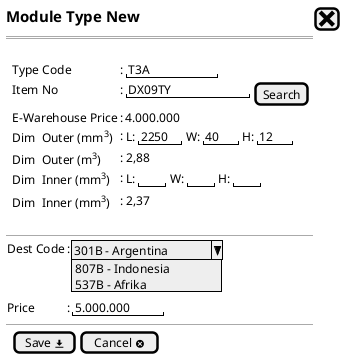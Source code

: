 @startsalt
{
  <size:15><b>Module Type New|[<size:25><&x>]|*
  ==
  .
  {   
    .|Type Code         |: |" T3A       "|*
    .|Item No           |: |" DX09TY        "| [Search] |* 
    .|E-Warehouse Price |: | 4.000.000          |*
    .|Dim  Outer (mm<sup>3</sup>) |: {L:|" 2250"|W:|" 40 "|H:|" 12 "|}|*
    .|Dim  Outer (m<sup>3</sup>)  |: 2,88|*
    .|Dim  Inner (mm<sup>3</sup>) |: {L:|"   "|W:|"   "|H:|"   "|}|*
    .|Dim  Inner (mm<sup>3</sup>) |: 2,37 |*
  }
  .
--  
  {
|Dest Code |: |^301B - Argentina ^ 807B - Indonesia ^ 537B - Afrika^|*
.
.   
|Price     |: |" 5.000.000 "|
}
--  
{
  .|  [Save <&data-transfer-download>] |  [Cancel <&circle-x>] |*
  }
}

  @endsalt